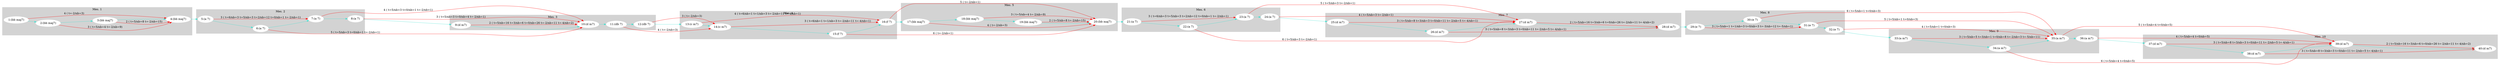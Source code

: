 digraph G { 
rankdir=LR 
subgraph cluster0 {
node [style=filled,color=white];
style=filled;
color=lightgrey;
"1:(bb maj7)"; 
"2:(bb maj7)"; 
"3:(bb maj7)"; 
"4:(bb maj7)"; 
label = "Mes. 1"
}
subgraph cluster4 {
node [style=filled,color=white];
style=filled;
color=lightgrey;
"5:(a 7)"; 
"6:(a 7)"; 
"7:(a 7)"; 
"8:(a 7)"; 
label = "Mes. 2"
}
subgraph cluster8 {
node [style=filled,color=white];
style=filled;
color=lightgrey;
"9:(d m7)"; 
"10:(d m7)"; 
"11:(db 7)"; 
"12:(db 7)"; 
label = "Mes. 3"
}
subgraph cluster12 {
node [style=filled,color=white];
style=filled;
color=lightgrey;
"13:(c m7)"; 
"14:(c m7)"; 
"15:(f 7)"; 
"16:(f 7)"; 
label = "Mes. 4"
}
subgraph cluster16 {
node [style=filled,color=white];
style=filled;
color=lightgrey;
"17:(bb maj7)"; 
"18:(bb maj7)"; 
"19:(bb maj7)"; 
"20:(bb maj7)"; 
label = "Mes. 5"
}
subgraph cluster20 {
node [style=filled,color=white];
style=filled;
color=lightgrey;
"21:(a 7)"; 
"22:(a 7)"; 
"23:(a 7)"; 
"24:(a 7)"; 
label = "Mes. 6"
}
subgraph cluster24 {
node [style=filled,color=white];
style=filled;
color=lightgrey;
"25:(d m7)"; 
"26:(d m7)"; 
"27:(d m7)"; 
"28:(d m7)"; 
label = "Mes. 7"
}
subgraph cluster28 {
node [style=filled,color=white];
style=filled;
color=lightgrey;
"29:(e 7)"; 
"30:(e 7)"; 
"31:(e 7)"; 
"32:(e 7)"; 
label = "Mes. 8"
}
subgraph cluster32 {
node [style=filled,color=white];
style=filled;
color=lightgrey;
"33:(a m7)"; 
"34:(a m7)"; 
"35:(a m7)"; 
"36:(a m7)"; 
label = "Mes. 9"
}
subgraph cluster36 {
node [style=filled,color=white];
style=filled;
color=lightgrey;
"37:(d m7)"; 
"38:(d m7)"; 
"39:(d m7)"; 
"40:(d m7)"; 
label = "Mes. 10"
}
"1:(bb maj7)" -> "2:(bb maj7)" [color="turquoise", constraint=true];
"2:(bb maj7)" -> "3:(bb maj7)" [color="turquoise", constraint=true];
"3:(bb maj7)" -> "4:(bb maj7)" [color="turquoise", constraint=true];
"4:(bb maj7)" -> "5:(a 7)" [color="turquoise", constraint=true];
"5:(a 7)" -> "6:(a 7)" [color="turquoise", constraint=true];
"6:(a 7)" -> "7:(a 7)" [color="turquoise", constraint=true];
"7:(a 7)" -> "8:(a 7)" [color="turquoise", constraint=true];
"8:(a 7)" -> "9:(d m7)" [color="turquoise", constraint=true];
"9:(d m7)" -> "10:(d m7)" [color="turquoise", constraint=true];
"10:(d m7)" -> "11:(db 7)" [color="turquoise", constraint=true];
"11:(db 7)" -> "12:(db 7)" [color="turquoise", constraint=true];
"12:(db 7)" -> "13:(c m7)" [color="turquoise", constraint=true];
"13:(c m7)" -> "14:(c m7)" [color="turquoise", constraint=true];
"14:(c m7)" -> "15:(f 7)" [color="turquoise", constraint=true];
"15:(f 7)" -> "16:(f 7)" [color="turquoise", constraint=true];
"16:(f 7)" -> "17:(bb maj7)" [color="turquoise", constraint=true];
"17:(bb maj7)" -> "18:(bb maj7)" [color="turquoise", constraint=true];
"18:(bb maj7)" -> "19:(bb maj7)" [color="turquoise", constraint=true];
"19:(bb maj7)" -> "20:(bb maj7)" [color="turquoise", constraint=true];
"20:(bb maj7)" -> "21:(a 7)" [color="turquoise", constraint=true];
"21:(a 7)" -> "22:(a 7)" [color="turquoise", constraint=true];
"22:(a 7)" -> "23:(a 7)" [color="turquoise", constraint=true];
"23:(a 7)" -> "24:(a 7)" [color="turquoise", constraint=true];
"24:(a 7)" -> "25:(d m7)" [color="turquoise", constraint=true];
"25:(d m7)" -> "26:(d m7)" [color="turquoise", constraint=true];
"26:(d m7)" -> "27:(d m7)" [color="turquoise", constraint=true];
"27:(d m7)" -> "28:(d m7)" [color="turquoise", constraint=true];
"28:(d m7)" -> "29:(e 7)" [color="turquoise", constraint=true];
"29:(e 7)" -> "30:(e 7)" [color="turquoise", constraint=true];
"30:(e 7)" -> "31:(e 7)" [color="turquoise", constraint=true];
"31:(e 7)" -> "32:(e 7)" [color="turquoise", constraint=true];
"32:(e 7)" -> "33:(a m7)" [color="turquoise", constraint=true];
"33:(a m7)" -> "34:(a m7)" [color="turquoise", constraint=true];
"34:(a m7)" -> "35:(a m7)" [color="turquoise", constraint=true];
"35:(a m7)" -> "36:(a m7)" [color="turquoise", constraint=true];
"36:(a m7)" -> "37:(d m7)" [color="turquoise", constraint=true];
"37:(d m7)" -> "38:(d m7)" [color="turquoise", constraint=true];
"38:(d m7)" -> "39:(d m7)" [color="turquoise", constraint=true];
"39:(d m7)" -> "40:(d m7)" [color="turquoise", constraint=true];
"1:(bb maj7)" -> "4:(bb maj7)" [label="4 ( t=-2/nb=3)" , color="red", constraint=true, width=1.5];
"2:(bb maj7)" -> "4:(bb maj7)" [label="3 ( t=5/nb=4 t=-2/nb=9)" , color="red", constraint=true, width=6.5];
"3:(bb maj7)" -> "4:(bb maj7)" [label="2 ( t=5/nb=8 t=-2/nb=15)" , color="red", constraint=true, width=11.5];
"5:(a 7)" -> "7:(a 7)" [label="3 ( t=6/nb=3 t=5/nb=3 t=2/nb=12 t=0/nb=1 t=-2/nb=1)" , color="red", constraint=true, width=10.0];
"6:(a 7)" -> "10:(d m7)" [label="5 ( t=5/nb=3 t=0/nb=1 t=-2/nb=1)" , color="red", constraint=true, width=2.5];
"7:(a 7)" -> "10:(d m7)" [label="4 ( t=5/nb=3 t=0/nb=1 t=-2/nb=1)" , color="red", constraint=true, width=2.5];
"8:(a 7)" -> "10:(d m7)" [label="3 ( t=5/nb=3 t=0/nb=4 t=-2/nb=1)" , color="red", constraint=true, width=4.0];
"9:(d m7)" -> "10:(d m7)" [label="2 ( t=5/nb=16 t=3/nb=6 t=0/nb=26 t=-2/nb=11 t=-4/nb=2)" , color="red", constraint=true, width=30.5];
"11:(db 7)" -> "14:(c m7)" [label="4 ( t=-2/nb=3)" , color="red", constraint=true, width=1.5];
"12:(db 7)" -> "14:(c m7)" [label="3 ( t=-2/nb=3)" , color="red", constraint=true, width=1.5];
"13:(c m7)" -> "16:(f 7)" [label="4 ( t=6/nb=1 t=1/nb=3 t=-2/nb=11 t=-4/nb=1)" , color="red", constraint=true, width=8.0];
"14:(c m7)" -> "16:(f 7)" [label="3 ( t=6/nb=1 t=1/nb=3 t=-2/nb=11 t=-4/nb=1)" , color="red", constraint=true, width=8.0];
"15:(f 7)" -> "20:(bb maj7)" [label="6 ( t=-2/nb=1)" , color="red", constraint=true, width=0.5];
"16:(f 7)" -> "20:(bb maj7)" [label="5 ( t=-2/nb=1)" , color="red", constraint=true, width=0.5];
"17:(bb maj7)" -> "20:(bb maj7)" [label="4 ( t=-2/nb=3)" , color="red", constraint=true, width=1.5];
"18:(bb maj7)" -> "20:(bb maj7)" [label="3 ( t=5/nb=4 t=-2/nb=9)" , color="red", constraint=true, width=6.5];
"19:(bb maj7)" -> "20:(bb maj7)" [label="2 ( t=5/nb=8 t=-2/nb=15)" , color="red", constraint=true, width=11.5];
"21:(a 7)" -> "23:(a 7)" [label="3 ( t=6/nb=3 t=5/nb=3 t=2/nb=12 t=0/nb=1 t=-2/nb=1)" , color="red", constraint=true, width=10.0];
"22:(a 7)" -> "27:(d m7)" [label="6 ( t=5/nb=3 t=-2/nb=1)" , color="red", constraint=true, width=2.0];
"23:(a 7)" -> "27:(d m7)" [label="5 ( t=5/nb=3 t=-2/nb=1)" , color="red", constraint=true, width=2.0];
"24:(a 7)" -> "27:(d m7)" [label="4 ( t=5/nb=3 t=-2/nb=1)" , color="red", constraint=true, width=2.0];
"25:(d m7)" -> "27:(d m7)" [label="3 ( t=5/nb=8 t=3/nb=3 t=0/nb=11 t=-2/nb=5 t=-4/nb=1)" , color="red", constraint=true, width=14.0];
"26:(d m7)" -> "28:(d m7)" [label="3 ( t=5/nb=8 t=3/nb=3 t=0/nb=11 t=-2/nb=5 t=-4/nb=1)" , color="red", constraint=true, width=14.0];
"27:(d m7)" -> "28:(d m7)" [label="2 ( t=5/nb=16 t=3/nb=6 t=0/nb=26 t=-2/nb=11 t=-4/nb=2)" , color="red", constraint=true, width=30.5];
"29:(e 7)" -> "31:(e 7)" [label="3 ( t=5/nb=1 t=1/nb=3 t=0/nb=3 t=-3/nb=12 t=-5/nb=1)" , color="red", constraint=true, width=10.0];
"30:(e 7)" -> "35:(a m7)" [label="6 ( t=5/nb=1 t=0/nb=3)" , color="red", constraint=true, width=2.0];
"31:(e 7)" -> "35:(a m7)" [label="5 ( t=5/nb=1 t=0/nb=3)" , color="red", constraint=true, width=2.0];
"32:(e 7)" -> "35:(a m7)" [label="4 ( t=5/nb=1 t=0/nb=3)" , color="red", constraint=true, width=2.0];
"33:(a m7)" -> "35:(a m7)" [label="3 ( t=5/nb=5 t=3/nb=1 t=0/nb=8 t=-2/nb=3 t=-5/nb=11)" , color="red", constraint=true, width=14.0];
"34:(a m7)" -> "39:(d m7)" [label="6 ( t=5/nb=4 t=0/nb=5)" , color="red", constraint=true, width=4.5];
"35:(a m7)" -> "39:(d m7)" [label="5 ( t=5/nb=4 t=0/nb=5)" , color="red", constraint=true, width=4.5];
"36:(a m7)" -> "39:(d m7)" [label="4 ( t=5/nb=4 t=0/nb=5)" , color="red", constraint=true, width=4.5];
"37:(d m7)" -> "39:(d m7)" [label="3 ( t=5/nb=8 t=3/nb=3 t=0/nb=11 t=-2/nb=5 t=-4/nb=1)" , color="red", constraint=true, width=14.0];
"38:(d m7)" -> "40:(d m7)" [label="3 ( t=5/nb=8 t=3/nb=3 t=0/nb=11 t=-2/nb=5 t=-4/nb=1)" , color="red", constraint=true, width=14.0];
"39:(d m7)" -> "40:(d m7)" [label="2 ( t=5/nb=16 t=3/nb=6 t=0/nb=26 t=-2/nb=11 t=-4/nb=2)" , color="red", constraint=true, width=30.5];
}